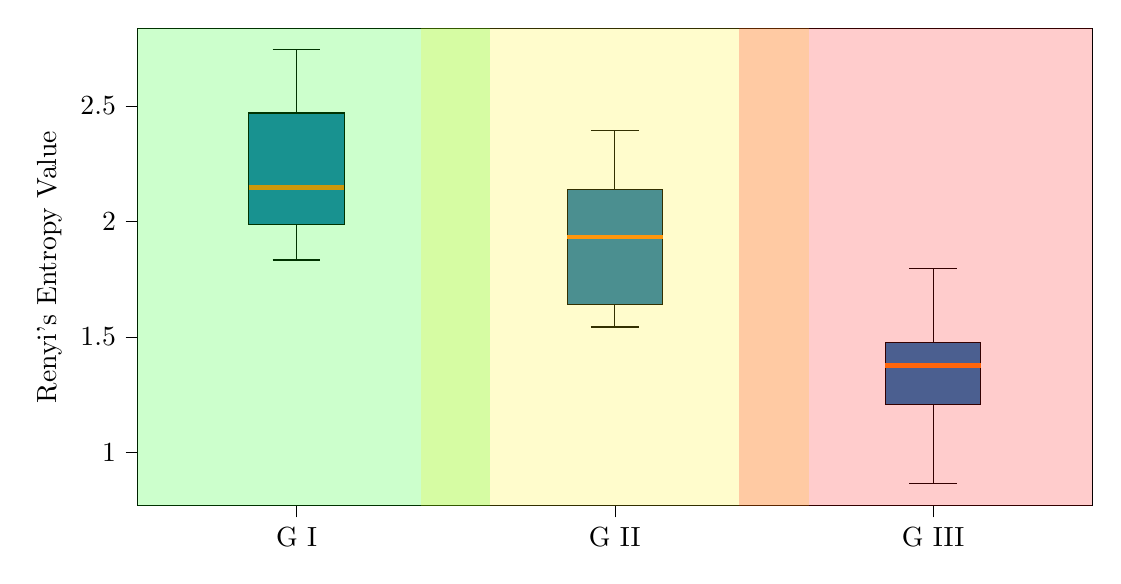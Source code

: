 % This file was created with tikzplotlib v0.10.1.
\begin{tikzpicture}

\definecolor{darkgray176}{RGB}{176,176,176}
\definecolor{darkorange25512714}{RGB}{255,127,14}
\definecolor{steelblue31119180}{RGB}{31,119,180}

\begin{axis}[
tick align=outside,
tick pos=left,
x grid style={darkgray176},
xmin=0.5, xmax=3.5,
xtick style={color=black},
y grid style={darkgray176},
ylabel={Renyi's Entropy Value},
ymin=0.77, ymax=2.836,
ytick style={color=black},
xtick={1,2,3},
xticklabels={
  G I,
  G II,
  G III
  },
% only scale the axis, not the axis including the ticks and labels
scale only axis=true,
% set `width' and `height' to the desired values
width=\textwidth,
height=0.5\textwidth,
]
\path [draw=black, fill=steelblue31119180]
(axis cs:0.85,1.987)
--(axis cs:1.15,1.987)
--(axis cs:1.15,2.469)
--(axis cs:0.85,2.469)
--(axis cs:0.85,1.987)
--cycle;
\addplot [black]
table {%
1 1.987
1 1.833
};
\addplot [black]
table {%
1 2.469
1 2.742
};
\addplot [black]
table {%
0.925 1.833
1.075 1.833
};
\addplot [black]
table {%
0.925 2.742
1.075 2.742
};
\path [draw=black, fill=steelblue31119180]
(axis cs:1.85,1.641)
--(axis cs:2.15,1.641)
--(axis cs:2.15,2.138)
--(axis cs:1.85,2.138)
--(axis cs:1.85,1.641)
--cycle;
\addplot [black]
table {%
2 1.641
2 1.543
};
\addplot [black]
table {%
2 2.138
2 2.395
};
\addplot [black]
table {%
1.925 1.543
2.075 1.543
};
\addplot [black]
table {%
1.925 2.395
2.075 2.395
};
\path [draw=black, fill=steelblue31119180]
(axis cs:2.85,1.207)
--(axis cs:3.15,1.207)
--(axis cs:3.15,1.477)
--(axis cs:2.85,1.477)
--(axis cs:2.85,1.207)
--cycle;
\addplot [black]
table {%
3 1.207
3 0.864
};
\addplot [black]
table {%
3 1.477
3 1.797
};
\addplot [black]
table {%
2.925 0.864
3.075 0.864
};
\addplot [black]
table {%
2.925 1.797
3.075 1.797
};
\addplot [ultra thick, darkorange25512714]
table {%
0.85 2.146
1.15 2.146
};
\addplot [ultra thick, darkorange25512714]
table {%
1.85 1.932
2.15 1.932
};
\addplot [ultra thick, darkorange25512714]
table {%
2.85 1.377
3.15 1.377
};

\path [draw=green, opacity=0.2, line width=140pt]
(axis cs:1,0.1)
--(axis cs:1,3);

\path [draw=yellow, opacity=0.2, line width=140pt]
(axis cs:2,0.1)
--(axis cs:2,3);

\path [draw=red, opacity=0.2, line width=140pt]
(axis cs:3,0.1)
--(axis cs:3,3);


\end{axis}

\end{tikzpicture}

